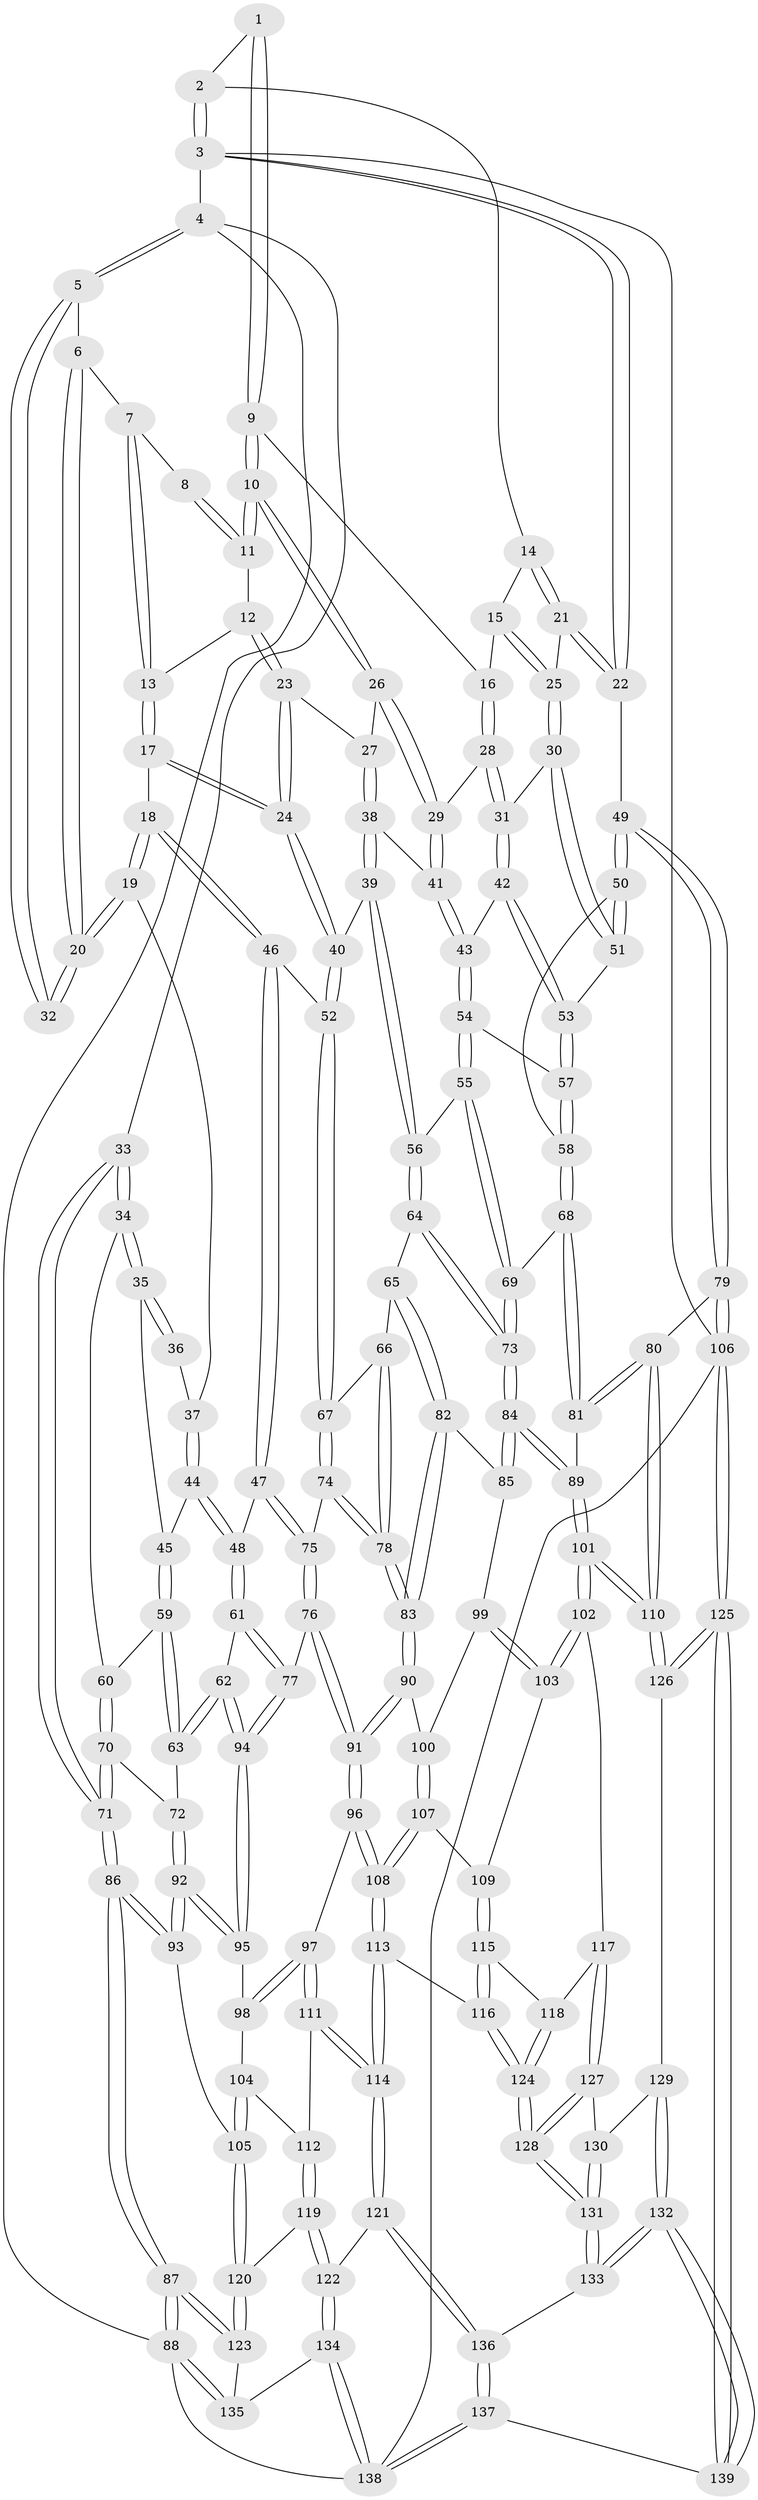// coarse degree distribution, {2: 0.10714285714285714, 5: 0.11904761904761904, 4: 0.10714285714285714, 3: 0.6428571428571429, 6: 0.023809523809523808}
// Generated by graph-tools (version 1.1) at 2025/54/03/04/25 22:54:28]
// undirected, 139 vertices, 344 edges
graph export_dot {
  node [color=gray90,style=filled];
  1 [pos="+0.8453258263299043+0"];
  2 [pos="+0.8730155233858721+0"];
  3 [pos="+1+0"];
  4 [pos="+0+0"];
  5 [pos="+0+0"];
  6 [pos="+0.30596046780668723+0"];
  7 [pos="+0.6177541875520667+0"];
  8 [pos="+0.6205485512911435+0"];
  9 [pos="+0.7731768168847555+0.08965412141960229"];
  10 [pos="+0.7125640471382785+0.1069775066150679"];
  11 [pos="+0.704090237906041+0.09253931334223392"];
  12 [pos="+0.5891050534159092+0.04905438305032857"];
  13 [pos="+0.5749901201927431+0.01984039130848852"];
  14 [pos="+0.9012624848422116+0"];
  15 [pos="+0.8480085969612332+0.09464486570052434"];
  16 [pos="+0.7831157083655483+0.09870442027367933"];
  17 [pos="+0.45620170054661585+0.12515828287124223"];
  18 [pos="+0.3681265871223656+0.11579355848501793"];
  19 [pos="+0.36603005708544784+0.11414374966192463"];
  20 [pos="+0.36458807430002343+0.11032701168234799"];
  21 [pos="+0.9547678867591147+0.13925227463559925"];
  22 [pos="+1+0.15425963732800424"];
  23 [pos="+0.6128099489798108+0.13535827794145613"];
  24 [pos="+0.5396157191039858+0.20000142813300034"];
  25 [pos="+0.9136568112541028+0.16737394267766137"];
  26 [pos="+0.6878845631671315+0.1460117591492242"];
  27 [pos="+0.6758120936971774+0.15169776694519327"];
  28 [pos="+0.7984639157839173+0.14526845295372476"];
  29 [pos="+0.7537158540185954+0.19695491420894234"];
  30 [pos="+0.8953407817688507+0.19190029112959012"];
  31 [pos="+0.8783631034908851+0.19464166515641826"];
  32 [pos="+0.2252543420193046+0.09701909810142124"];
  33 [pos="+0+0"];
  34 [pos="+0+0"];
  35 [pos="+0.058124727840247505+0.16453243609946647"];
  36 [pos="+0.1844866022122298+0.13426642397218605"];
  37 [pos="+0.29392516037254407+0.16526801606859176"];
  38 [pos="+0.6613349117943292+0.24712496127451974"];
  39 [pos="+0.6380393132801138+0.27317501162492236"];
  40 [pos="+0.5472083646291366+0.24818243250241007"];
  41 [pos="+0.7637026482976446+0.2397670158398327"];
  42 [pos="+0.8065723817102303+0.24877288294619845"];
  43 [pos="+0.7815345338497418+0.256408741882035"];
  44 [pos="+0.22695714622915109+0.24700935866696674"];
  45 [pos="+0.09791049045122177+0.21005110762926724"];
  46 [pos="+0.395547004930347+0.3237934033509892"];
  47 [pos="+0.3850818484383993+0.33336725622345165"];
  48 [pos="+0.2783455063952346+0.3501263788330928"];
  49 [pos="+1+0.38507540690495934"];
  50 [pos="+0.9976675003388709+0.3486381396787795"];
  51 [pos="+0.9189341877838543+0.2516815689220266"];
  52 [pos="+0.4888412492964941+0.31800285486181407"];
  53 [pos="+0.8584858561014542+0.29957710357773526"];
  54 [pos="+0.7748280116115994+0.2868012871021079"];
  55 [pos="+0.728293102539795+0.3548415655189711"];
  56 [pos="+0.6724073098257848+0.352655883492233"];
  57 [pos="+0.8589440738855932+0.3517884798328709"];
  58 [pos="+0.876922808389031+0.3914990781138583"];
  59 [pos="+0.10796277829515015+0.3547225860608126"];
  60 [pos="+0.051750024377806916+0.37047564268021516"];
  61 [pos="+0.25535536794674574+0.37937959698673257"];
  62 [pos="+0.20186746394645944+0.4261353417188039"];
  63 [pos="+0.17186879907960984+0.4170645105918211"];
  64 [pos="+0.6401677144734219+0.3924161844699939"];
  65 [pos="+0.6253854974528198+0.4033637335445848"];
  66 [pos="+0.5872100474046089+0.4062313934469685"];
  67 [pos="+0.5311982060716774+0.3782309705626438"];
  68 [pos="+0.8606232938873273+0.41009086180179694"];
  69 [pos="+0.7891265381824786+0.4176219075982415"];
  70 [pos="+0+0.4316777030794539"];
  71 [pos="+0+0.4428134942194898"];
  72 [pos="+0.0632297892497745+0.4788649093312073"];
  73 [pos="+0.747455130162319+0.4946222531277714"];
  74 [pos="+0.4836934924834451+0.45945486952300124"];
  75 [pos="+0.4088715314181146+0.4466459045029163"];
  76 [pos="+0.380083502577323+0.5090638376098232"];
  77 [pos="+0.3748416120979369+0.5077955994221333"];
  78 [pos="+0.5333558825783259+0.5414160704874228"];
  79 [pos="+1+0.5588036528545185"];
  80 [pos="+1+0.5851915188824167"];
  81 [pos="+0.890514010805751+0.5079069173804954"];
  82 [pos="+0.6505121323263813+0.5126734312468043"];
  83 [pos="+0.5335866760527189+0.5434371024267933"];
  84 [pos="+0.7358609974341568+0.5454064870360197"];
  85 [pos="+0.7062489798609685+0.5438289268704132"];
  86 [pos="+0+0.6540935623715002"];
  87 [pos="+0+0.8203175722790641"];
  88 [pos="+0+0.9720521570532189"];
  89 [pos="+0.7781041687218997+0.5923140092190802"];
  90 [pos="+0.5204917271111736+0.5737860805710809"];
  91 [pos="+0.41050471593813975+0.5865708043029532"];
  92 [pos="+0.07511440213656492+0.5811651354259217"];
  93 [pos="+0.025895594389430825+0.6525352576197097"];
  94 [pos="+0.2179889897371769+0.5137818517297889"];
  95 [pos="+0.21518477416257867+0.5266651564967199"];
  96 [pos="+0.37753776939806694+0.6324310244920732"];
  97 [pos="+0.3684108170333137+0.6336110300966762"];
  98 [pos="+0.22107385175480376+0.5425918944529774"];
  99 [pos="+0.6476980946036478+0.5961526602942004"];
  100 [pos="+0.5233726251313948+0.5781241589695323"];
  101 [pos="+0.8063198095167943+0.7236820153902951"];
  102 [pos="+0.7111433012612703+0.742515135827785"];
  103 [pos="+0.634940513545639+0.6864860934750856"];
  104 [pos="+0.2086443032927042+0.6475968479979903"];
  105 [pos="+0.06884823899172098+0.6845732506590301"];
  106 [pos="+1+1"];
  107 [pos="+0.5503718734508838+0.6560214164099407"];
  108 [pos="+0.44244791158290314+0.7740482750973153"];
  109 [pos="+0.5832987178706472+0.6751281295457497"];
  110 [pos="+0.8270226865158952+0.7356426786896079"];
  111 [pos="+0.29545324148016516+0.6814957726112907"];
  112 [pos="+0.25490771315516253+0.6975510682039062"];
  113 [pos="+0.4418292267739817+0.8053456600965461"];
  114 [pos="+0.39260714503816035+0.840979320126482"];
  115 [pos="+0.5542394576637963+0.7907841481989755"];
  116 [pos="+0.47000445594145424+0.8146521887210229"];
  117 [pos="+0.6674656923333367+0.789548862565127"];
  118 [pos="+0.6060515698294758+0.79456767889563"];
  119 [pos="+0.236719998099746+0.7712870336441398"];
  120 [pos="+0.1356020534892352+0.8157882951612052"];
  121 [pos="+0.37836953584262784+0.8536807357203038"];
  122 [pos="+0.3697039141576702+0.8530612871132883"];
  123 [pos="+0.12926966233119616+0.8364719648439407"];
  124 [pos="+0.5626817641210325+0.9218171032544568"];
  125 [pos="+1+1"];
  126 [pos="+0.9135802488926251+0.947234356767016"];
  127 [pos="+0.6619236169790683+0.8328840380801741"];
  128 [pos="+0.580877601477426+0.9481683565860329"];
  129 [pos="+0.6989912422923057+0.8872220283306879"];
  130 [pos="+0.6944944567425073+0.8827566907771986"];
  131 [pos="+0.5875071043174214+0.9927860553769535"];
  132 [pos="+0.6366043155075798+1"];
  133 [pos="+0.5876712772741917+0.9945330390114864"];
  134 [pos="+0.1640726449154361+0.9671640399785785"];
  135 [pos="+0.13724594186286804+0.9209904977769016"];
  136 [pos="+0.3905911552290291+0.9310754440184846"];
  137 [pos="+0.33385079808895435+1"];
  138 [pos="+0.1953587816958665+1"];
  139 [pos="+0.6541305975706518+1"];
  1 -- 2;
  1 -- 9;
  1 -- 9;
  2 -- 3;
  2 -- 3;
  2 -- 14;
  3 -- 4;
  3 -- 22;
  3 -- 22;
  3 -- 106;
  4 -- 5;
  4 -- 5;
  4 -- 33;
  4 -- 88;
  5 -- 6;
  5 -- 32;
  5 -- 32;
  6 -- 7;
  6 -- 20;
  6 -- 20;
  7 -- 8;
  7 -- 13;
  7 -- 13;
  8 -- 11;
  8 -- 11;
  9 -- 10;
  9 -- 10;
  9 -- 16;
  10 -- 11;
  10 -- 11;
  10 -- 26;
  10 -- 26;
  11 -- 12;
  12 -- 13;
  12 -- 23;
  12 -- 23;
  13 -- 17;
  13 -- 17;
  14 -- 15;
  14 -- 21;
  14 -- 21;
  15 -- 16;
  15 -- 25;
  15 -- 25;
  16 -- 28;
  16 -- 28;
  17 -- 18;
  17 -- 24;
  17 -- 24;
  18 -- 19;
  18 -- 19;
  18 -- 46;
  18 -- 46;
  19 -- 20;
  19 -- 20;
  19 -- 37;
  20 -- 32;
  20 -- 32;
  21 -- 22;
  21 -- 22;
  21 -- 25;
  22 -- 49;
  23 -- 24;
  23 -- 24;
  23 -- 27;
  24 -- 40;
  24 -- 40;
  25 -- 30;
  25 -- 30;
  26 -- 27;
  26 -- 29;
  26 -- 29;
  27 -- 38;
  27 -- 38;
  28 -- 29;
  28 -- 31;
  28 -- 31;
  29 -- 41;
  29 -- 41;
  30 -- 31;
  30 -- 51;
  30 -- 51;
  31 -- 42;
  31 -- 42;
  33 -- 34;
  33 -- 34;
  33 -- 71;
  33 -- 71;
  34 -- 35;
  34 -- 35;
  34 -- 60;
  35 -- 36;
  35 -- 36;
  35 -- 45;
  36 -- 37;
  37 -- 44;
  37 -- 44;
  38 -- 39;
  38 -- 39;
  38 -- 41;
  39 -- 40;
  39 -- 56;
  39 -- 56;
  40 -- 52;
  40 -- 52;
  41 -- 43;
  41 -- 43;
  42 -- 43;
  42 -- 53;
  42 -- 53;
  43 -- 54;
  43 -- 54;
  44 -- 45;
  44 -- 48;
  44 -- 48;
  45 -- 59;
  45 -- 59;
  46 -- 47;
  46 -- 47;
  46 -- 52;
  47 -- 48;
  47 -- 75;
  47 -- 75;
  48 -- 61;
  48 -- 61;
  49 -- 50;
  49 -- 50;
  49 -- 79;
  49 -- 79;
  50 -- 51;
  50 -- 51;
  50 -- 58;
  51 -- 53;
  52 -- 67;
  52 -- 67;
  53 -- 57;
  53 -- 57;
  54 -- 55;
  54 -- 55;
  54 -- 57;
  55 -- 56;
  55 -- 69;
  55 -- 69;
  56 -- 64;
  56 -- 64;
  57 -- 58;
  57 -- 58;
  58 -- 68;
  58 -- 68;
  59 -- 60;
  59 -- 63;
  59 -- 63;
  60 -- 70;
  60 -- 70;
  61 -- 62;
  61 -- 77;
  61 -- 77;
  62 -- 63;
  62 -- 63;
  62 -- 94;
  62 -- 94;
  63 -- 72;
  64 -- 65;
  64 -- 73;
  64 -- 73;
  65 -- 66;
  65 -- 82;
  65 -- 82;
  66 -- 67;
  66 -- 78;
  66 -- 78;
  67 -- 74;
  67 -- 74;
  68 -- 69;
  68 -- 81;
  68 -- 81;
  69 -- 73;
  69 -- 73;
  70 -- 71;
  70 -- 71;
  70 -- 72;
  71 -- 86;
  71 -- 86;
  72 -- 92;
  72 -- 92;
  73 -- 84;
  73 -- 84;
  74 -- 75;
  74 -- 78;
  74 -- 78;
  75 -- 76;
  75 -- 76;
  76 -- 77;
  76 -- 91;
  76 -- 91;
  77 -- 94;
  77 -- 94;
  78 -- 83;
  78 -- 83;
  79 -- 80;
  79 -- 106;
  79 -- 106;
  80 -- 81;
  80 -- 81;
  80 -- 110;
  80 -- 110;
  81 -- 89;
  82 -- 83;
  82 -- 83;
  82 -- 85;
  83 -- 90;
  83 -- 90;
  84 -- 85;
  84 -- 85;
  84 -- 89;
  84 -- 89;
  85 -- 99;
  86 -- 87;
  86 -- 87;
  86 -- 93;
  86 -- 93;
  87 -- 88;
  87 -- 88;
  87 -- 123;
  87 -- 123;
  88 -- 135;
  88 -- 135;
  88 -- 138;
  89 -- 101;
  89 -- 101;
  90 -- 91;
  90 -- 91;
  90 -- 100;
  91 -- 96;
  91 -- 96;
  92 -- 93;
  92 -- 93;
  92 -- 95;
  92 -- 95;
  93 -- 105;
  94 -- 95;
  94 -- 95;
  95 -- 98;
  96 -- 97;
  96 -- 108;
  96 -- 108;
  97 -- 98;
  97 -- 98;
  97 -- 111;
  97 -- 111;
  98 -- 104;
  99 -- 100;
  99 -- 103;
  99 -- 103;
  100 -- 107;
  100 -- 107;
  101 -- 102;
  101 -- 102;
  101 -- 110;
  101 -- 110;
  102 -- 103;
  102 -- 103;
  102 -- 117;
  103 -- 109;
  104 -- 105;
  104 -- 105;
  104 -- 112;
  105 -- 120;
  105 -- 120;
  106 -- 125;
  106 -- 125;
  106 -- 138;
  107 -- 108;
  107 -- 108;
  107 -- 109;
  108 -- 113;
  108 -- 113;
  109 -- 115;
  109 -- 115;
  110 -- 126;
  110 -- 126;
  111 -- 112;
  111 -- 114;
  111 -- 114;
  112 -- 119;
  112 -- 119;
  113 -- 114;
  113 -- 114;
  113 -- 116;
  114 -- 121;
  114 -- 121;
  115 -- 116;
  115 -- 116;
  115 -- 118;
  116 -- 124;
  116 -- 124;
  117 -- 118;
  117 -- 127;
  117 -- 127;
  118 -- 124;
  118 -- 124;
  119 -- 120;
  119 -- 122;
  119 -- 122;
  120 -- 123;
  120 -- 123;
  121 -- 122;
  121 -- 136;
  121 -- 136;
  122 -- 134;
  122 -- 134;
  123 -- 135;
  124 -- 128;
  124 -- 128;
  125 -- 126;
  125 -- 126;
  125 -- 139;
  125 -- 139;
  126 -- 129;
  127 -- 128;
  127 -- 128;
  127 -- 130;
  128 -- 131;
  128 -- 131;
  129 -- 130;
  129 -- 132;
  129 -- 132;
  130 -- 131;
  130 -- 131;
  131 -- 133;
  131 -- 133;
  132 -- 133;
  132 -- 133;
  132 -- 139;
  132 -- 139;
  133 -- 136;
  134 -- 135;
  134 -- 138;
  134 -- 138;
  136 -- 137;
  136 -- 137;
  137 -- 138;
  137 -- 138;
  137 -- 139;
}
